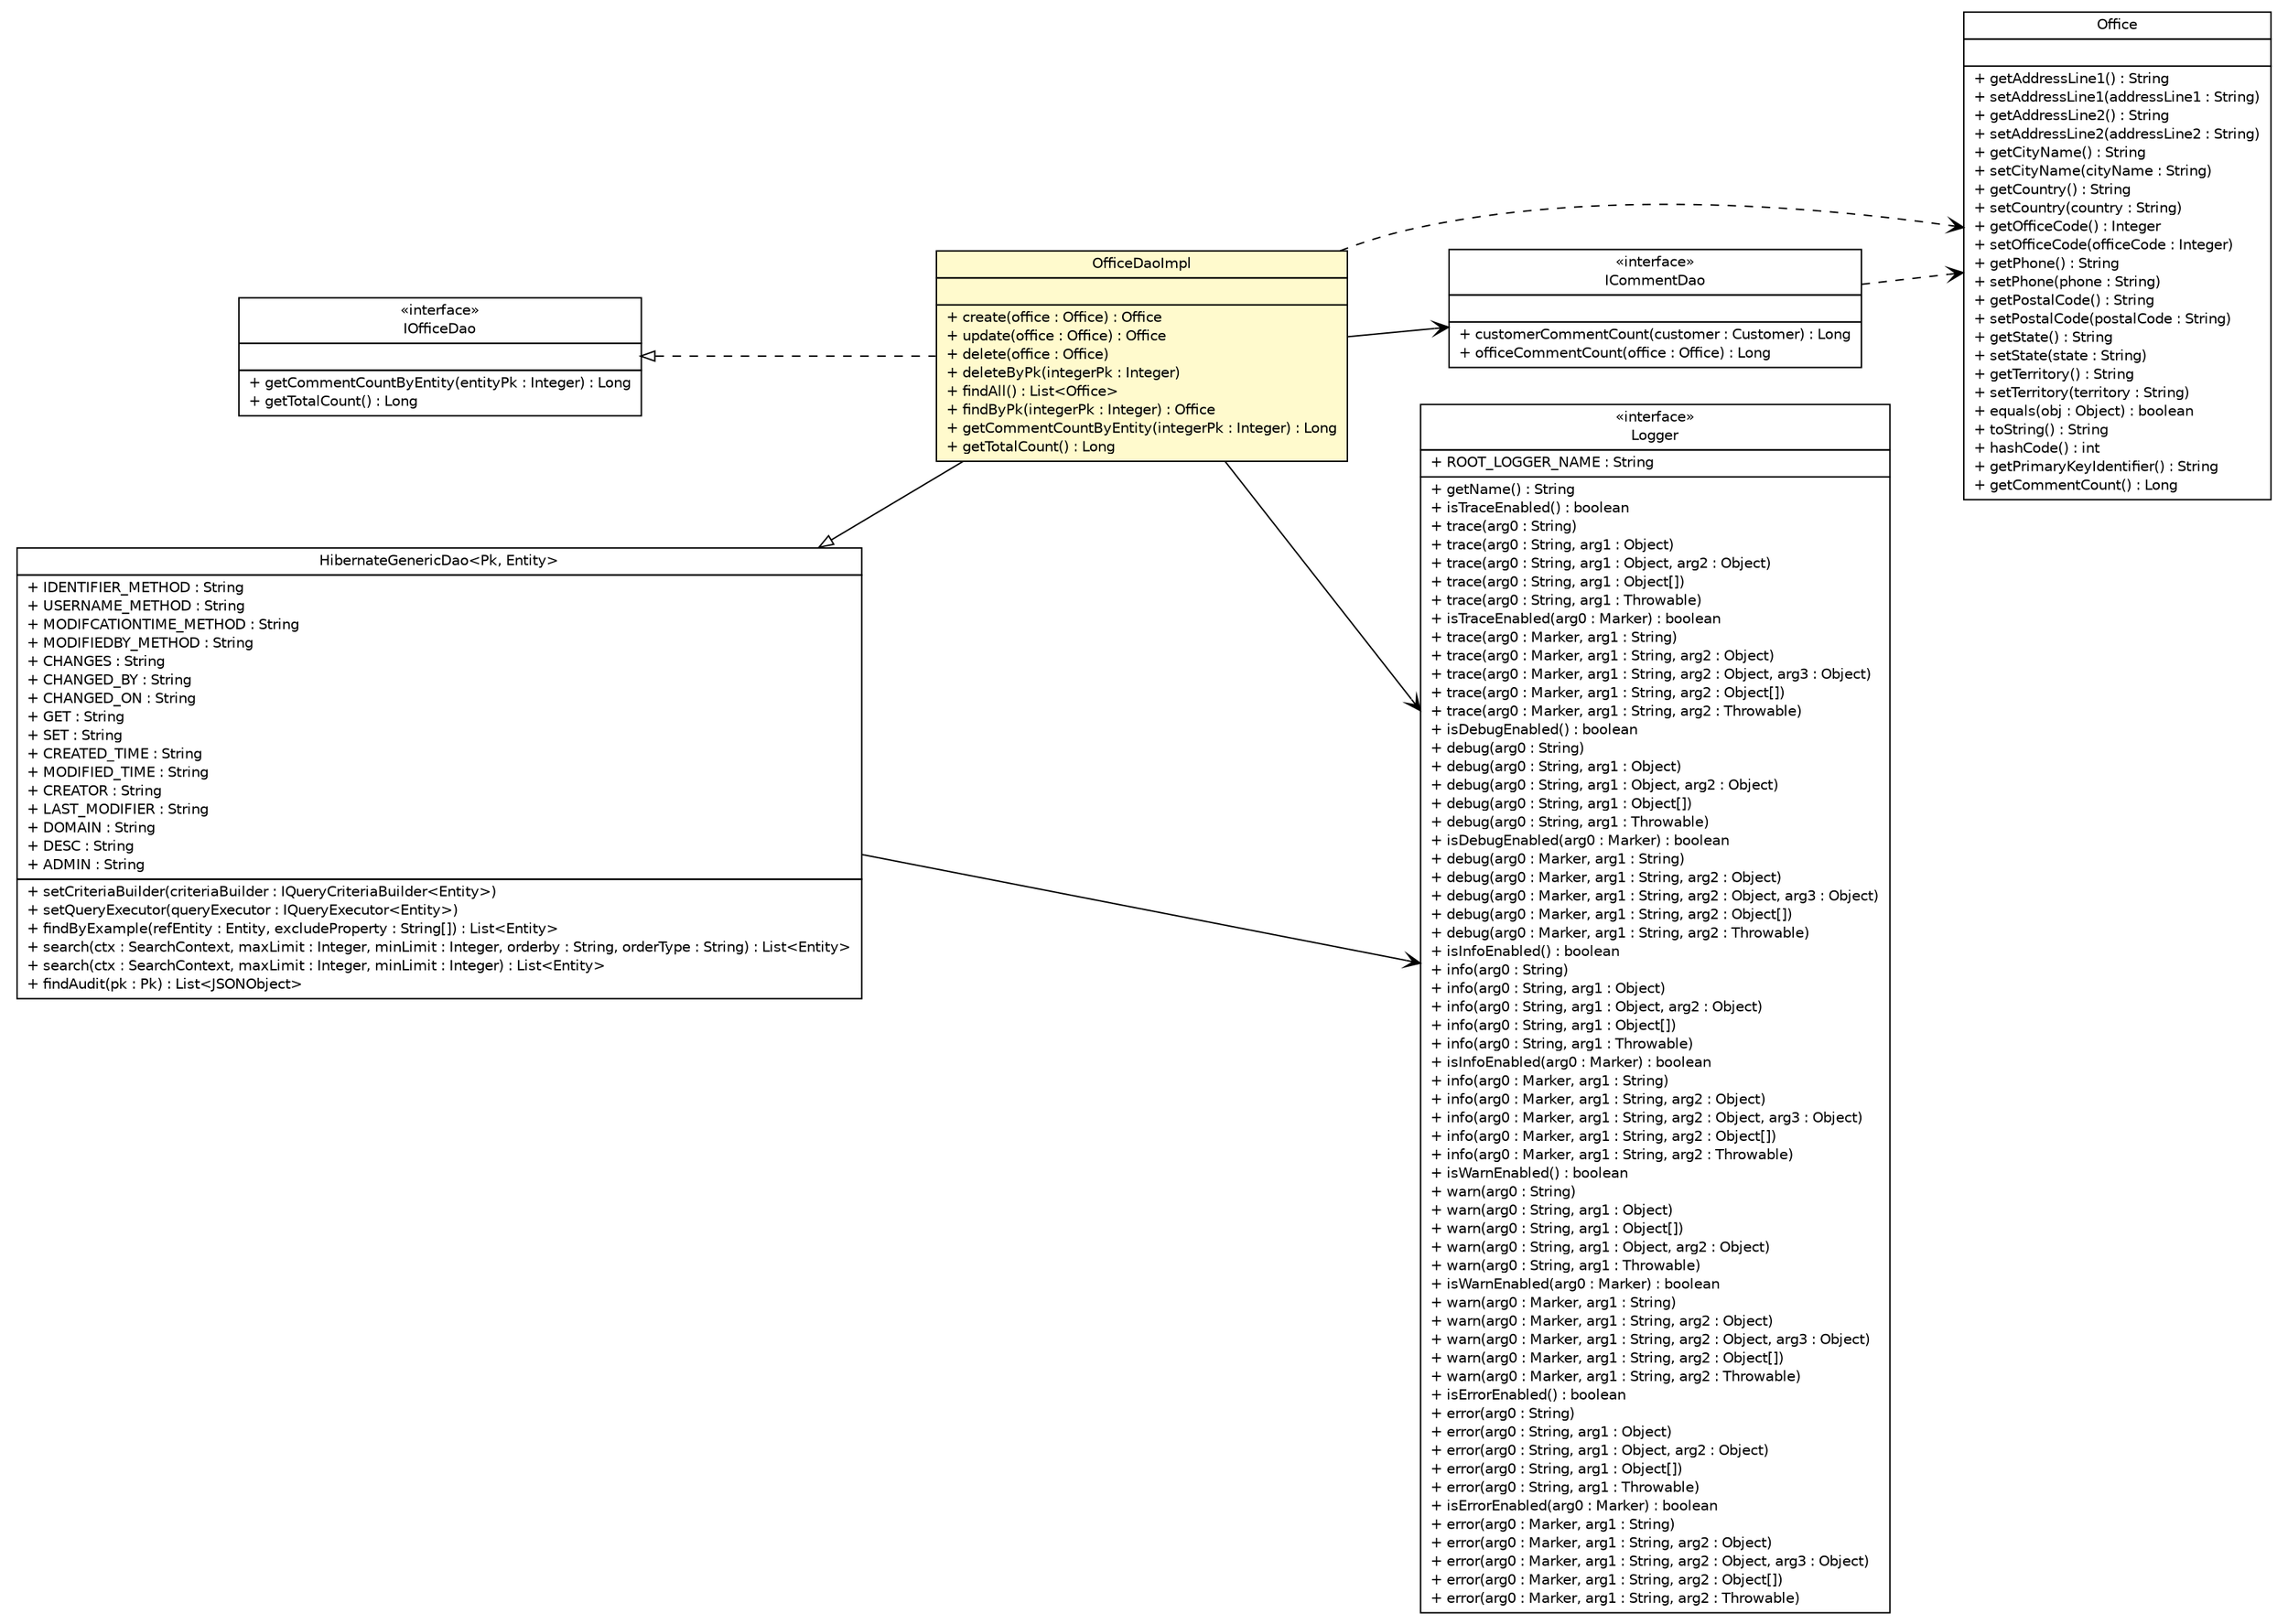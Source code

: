 #!/usr/local/bin/dot
#
# Class diagram 
# Generated by UMLGraph version 5.1 (http://www.umlgraph.org/)
#

digraph G {
	edge [fontname="Helvetica",fontsize=10,labelfontname="Helvetica",labelfontsize=10];
	node [fontname="Helvetica",fontsize=10,shape=plaintext];
	nodesep=0.25;
	ranksep=0.5;
	rankdir=LR;
	// com.inn.headstartdemo.model.Office
	c71727 [label=<<table title="com.inn.headstartdemo.model.Office" border="0" cellborder="1" cellspacing="0" cellpadding="2" port="p" href="../../model/Office.html">
		<tr><td><table border="0" cellspacing="0" cellpadding="1">
<tr><td align="center" balign="center"> Office </td></tr>
		</table></td></tr>
		<tr><td><table border="0" cellspacing="0" cellpadding="1">
<tr><td align="left" balign="left">  </td></tr>
		</table></td></tr>
		<tr><td><table border="0" cellspacing="0" cellpadding="1">
<tr><td align="left" balign="left"> + getAddressLine1() : String </td></tr>
<tr><td align="left" balign="left"> + setAddressLine1(addressLine1 : String) </td></tr>
<tr><td align="left" balign="left"> + getAddressLine2() : String </td></tr>
<tr><td align="left" balign="left"> + setAddressLine2(addressLine2 : String) </td></tr>
<tr><td align="left" balign="left"> + getCityName() : String </td></tr>
<tr><td align="left" balign="left"> + setCityName(cityName : String) </td></tr>
<tr><td align="left" balign="left"> + getCountry() : String </td></tr>
<tr><td align="left" balign="left"> + setCountry(country : String) </td></tr>
<tr><td align="left" balign="left"> + getOfficeCode() : Integer </td></tr>
<tr><td align="left" balign="left"> + setOfficeCode(officeCode : Integer) </td></tr>
<tr><td align="left" balign="left"> + getPhone() : String </td></tr>
<tr><td align="left" balign="left"> + setPhone(phone : String) </td></tr>
<tr><td align="left" balign="left"> + getPostalCode() : String </td></tr>
<tr><td align="left" balign="left"> + setPostalCode(postalCode : String) </td></tr>
<tr><td align="left" balign="left"> + getState() : String </td></tr>
<tr><td align="left" balign="left"> + setState(state : String) </td></tr>
<tr><td align="left" balign="left"> + getTerritory() : String </td></tr>
<tr><td align="left" balign="left"> + setTerritory(territory : String) </td></tr>
<tr><td align="left" balign="left"> + equals(obj : Object) : boolean </td></tr>
<tr><td align="left" balign="left"> + toString() : String </td></tr>
<tr><td align="left" balign="left"> + hashCode() : int </td></tr>
<tr><td align="left" balign="left"> + getPrimaryKeyIdentifier() : String </td></tr>
<tr><td align="left" balign="left"> + getCommentCount() : Long </td></tr>
		</table></td></tr>
		</table>>, fontname="Helvetica", fontcolor="black", fontsize=10.0];
	// com.inn.headstartdemo.dao.IOfficeDao
	c71762 [label=<<table title="com.inn.headstartdemo.dao.IOfficeDao" border="0" cellborder="1" cellspacing="0" cellpadding="2" port="p" href="../IOfficeDao.html">
		<tr><td><table border="0" cellspacing="0" cellpadding="1">
<tr><td align="center" balign="center"> &#171;interface&#187; </td></tr>
<tr><td align="center" balign="center"> IOfficeDao </td></tr>
		</table></td></tr>
		<tr><td><table border="0" cellspacing="0" cellpadding="1">
<tr><td align="left" balign="left">  </td></tr>
		</table></td></tr>
		<tr><td><table border="0" cellspacing="0" cellpadding="1">
<tr><td align="left" balign="left"> + getCommentCountByEntity(entityPk : Integer) : Long </td></tr>
<tr><td align="left" balign="left"> + getTotalCount() : Long </td></tr>
		</table></td></tr>
		</table>>, fontname="Helvetica", fontcolor="black", fontsize=10.0];
	// com.inn.headstartdemo.dao.ICommentDao
	c71768 [label=<<table title="com.inn.headstartdemo.dao.ICommentDao" border="0" cellborder="1" cellspacing="0" cellpadding="2" port="p" href="../ICommentDao.html">
		<tr><td><table border="0" cellspacing="0" cellpadding="1">
<tr><td align="center" balign="center"> &#171;interface&#187; </td></tr>
<tr><td align="center" balign="center"> ICommentDao </td></tr>
		</table></td></tr>
		<tr><td><table border="0" cellspacing="0" cellpadding="1">
<tr><td align="left" balign="left">  </td></tr>
		</table></td></tr>
		<tr><td><table border="0" cellspacing="0" cellpadding="1">
<tr><td align="left" balign="left"> + customerCommentCount(customer : Customer) : Long </td></tr>
<tr><td align="left" balign="left"> + officeCommentCount(office : Office) : Long </td></tr>
		</table></td></tr>
		</table>>, fontname="Helvetica", fontcolor="black", fontsize=10.0];
	// com.inn.headstartdemo.dao.generic.impl.HibernateGenericDao<Pk, Entity>
	c71788 [label=<<table title="com.inn.headstartdemo.dao.generic.impl.HibernateGenericDao" border="0" cellborder="1" cellspacing="0" cellpadding="2" port="p" href="../generic/impl/HibernateGenericDao.html">
		<tr><td><table border="0" cellspacing="0" cellpadding="1">
<tr><td align="center" balign="center"> HibernateGenericDao&lt;Pk, Entity&gt; </td></tr>
		</table></td></tr>
		<tr><td><table border="0" cellspacing="0" cellpadding="1">
<tr><td align="left" balign="left"> + IDENTIFIER_METHOD : String </td></tr>
<tr><td align="left" balign="left"> + USERNAME_METHOD : String </td></tr>
<tr><td align="left" balign="left"> + MODIFCATIONTIME_METHOD : String </td></tr>
<tr><td align="left" balign="left"> + MODIFIEDBY_METHOD : String </td></tr>
<tr><td align="left" balign="left"> + CHANGES : String </td></tr>
<tr><td align="left" balign="left"> + CHANGED_BY : String </td></tr>
<tr><td align="left" balign="left"> + CHANGED_ON : String </td></tr>
<tr><td align="left" balign="left"> + GET : String </td></tr>
<tr><td align="left" balign="left"> + SET : String </td></tr>
<tr><td align="left" balign="left"> + CREATED_TIME : String </td></tr>
<tr><td align="left" balign="left"> + MODIFIED_TIME : String </td></tr>
<tr><td align="left" balign="left"> + CREATOR : String </td></tr>
<tr><td align="left" balign="left"> + LAST_MODIFIER : String </td></tr>
<tr><td align="left" balign="left"> + DOMAIN : String </td></tr>
<tr><td align="left" balign="left"> + DESC : String </td></tr>
<tr><td align="left" balign="left"> + ADMIN : String </td></tr>
		</table></td></tr>
		<tr><td><table border="0" cellspacing="0" cellpadding="1">
<tr><td align="left" balign="left"> + setCriteriaBuilder(criteriaBuilder : IQueryCriteriaBuilder&lt;Entity&gt;) </td></tr>
<tr><td align="left" balign="left"> + setQueryExecutor(queryExecutor : IQueryExecutor&lt;Entity&gt;) </td></tr>
<tr><td align="left" balign="left"> + findByExample(refEntity : Entity, excludeProperty : String[]) : List&lt;Entity&gt; </td></tr>
<tr><td align="left" balign="left"> + search(ctx : SearchContext, maxLimit : Integer, minLimit : Integer, orderby : String, orderType : String) : List&lt;Entity&gt; </td></tr>
<tr><td align="left" balign="left"> + search(ctx : SearchContext, maxLimit : Integer, minLimit : Integer) : List&lt;Entity&gt; </td></tr>
<tr><td align="left" balign="left"> + findAudit(pk : Pk) : List&lt;JSONObject&gt; </td></tr>
		</table></td></tr>
		</table>>, fontname="Helvetica", fontcolor="black", fontsize=10.0];
	// com.inn.headstartdemo.dao.impl.OfficeDaoImpl
	c71811 [label=<<table title="com.inn.headstartdemo.dao.impl.OfficeDaoImpl" border="0" cellborder="1" cellspacing="0" cellpadding="2" port="p" bgcolor="lemonChiffon" href="./OfficeDaoImpl.html">
		<tr><td><table border="0" cellspacing="0" cellpadding="1">
<tr><td align="center" balign="center"> OfficeDaoImpl </td></tr>
		</table></td></tr>
		<tr><td><table border="0" cellspacing="0" cellpadding="1">
<tr><td align="left" balign="left">  </td></tr>
		</table></td></tr>
		<tr><td><table border="0" cellspacing="0" cellpadding="1">
<tr><td align="left" balign="left"> + create(office : Office) : Office </td></tr>
<tr><td align="left" balign="left"> + update(office : Office) : Office </td></tr>
<tr><td align="left" balign="left"> + delete(office : Office) </td></tr>
<tr><td align="left" balign="left"> + deleteByPk(integerPk : Integer) </td></tr>
<tr><td align="left" balign="left"> + findAll() : List&lt;Office&gt; </td></tr>
<tr><td align="left" balign="left"> + findByPk(integerPk : Integer) : Office </td></tr>
<tr><td align="left" balign="left"> + getCommentCountByEntity(integerPk : Integer) : Long </td></tr>
<tr><td align="left" balign="left"> + getTotalCount() : Long </td></tr>
		</table></td></tr>
		</table>>, fontname="Helvetica", fontcolor="black", fontsize=10.0];
	//com.inn.headstartdemo.dao.impl.OfficeDaoImpl extends com.inn.headstartdemo.dao.generic.impl.HibernateGenericDao<java.lang.Integer, com.inn.headstartdemo.model.Office>
	c71788:p -> c71811:p [dir=back,arrowtail=empty];
	//com.inn.headstartdemo.dao.impl.OfficeDaoImpl implements com.inn.headstartdemo.dao.IOfficeDao
	c71762:p -> c71811:p [dir=back,arrowtail=empty,style=dashed];
	// com.inn.headstartdemo.dao.generic.impl.HibernateGenericDao<Pk, Entity> NAVASSOC org.slf4j.Logger
	c71788:p -> c71823:p [taillabel="", label="", headlabel="", fontname="Helvetica", fontcolor="black", fontsize=10.0, color="black", arrowhead=open];
	// com.inn.headstartdemo.dao.impl.OfficeDaoImpl NAVASSOC org.slf4j.Logger
	c71811:p -> c71823:p [taillabel="", label="", headlabel="", fontname="Helvetica", fontcolor="black", fontsize=10.0, color="black", arrowhead=open];
	// com.inn.headstartdemo.dao.impl.OfficeDaoImpl NAVASSOC com.inn.headstartdemo.dao.ICommentDao
	c71811:p -> c71768:p [taillabel="", label="", headlabel="", fontname="Helvetica", fontcolor="black", fontsize=10.0, color="black", arrowhead=open];
	// com.inn.headstartdemo.dao.ICommentDao DEPEND com.inn.headstartdemo.model.Office
	c71768:p -> c71727:p [taillabel="", label="", headlabel="", fontname="Helvetica", fontcolor="black", fontsize=10.0, color="black", arrowhead=open, style=dashed];
	// com.inn.headstartdemo.dao.impl.OfficeDaoImpl DEPEND com.inn.headstartdemo.model.Office
	c71811:p -> c71727:p [taillabel="", label="", headlabel="", fontname="Helvetica", fontcolor="black", fontsize=10.0, color="black", arrowhead=open, style=dashed];
	// org.slf4j.Logger
	c71823 [label=<<table title="org.slf4j.Logger" border="0" cellborder="1" cellspacing="0" cellpadding="2" port="p" href="http://java.sun.com/j2se/1.4.2/docs/api/org/slf4j/Logger.html">
		<tr><td><table border="0" cellspacing="0" cellpadding="1">
<tr><td align="center" balign="center"> &#171;interface&#187; </td></tr>
<tr><td align="center" balign="center"> Logger </td></tr>
		</table></td></tr>
		<tr><td><table border="0" cellspacing="0" cellpadding="1">
<tr><td align="left" balign="left"> + ROOT_LOGGER_NAME : String </td></tr>
		</table></td></tr>
		<tr><td><table border="0" cellspacing="0" cellpadding="1">
<tr><td align="left" balign="left"> + getName() : String </td></tr>
<tr><td align="left" balign="left"> + isTraceEnabled() : boolean </td></tr>
<tr><td align="left" balign="left"> + trace(arg0 : String) </td></tr>
<tr><td align="left" balign="left"> + trace(arg0 : String, arg1 : Object) </td></tr>
<tr><td align="left" balign="left"> + trace(arg0 : String, arg1 : Object, arg2 : Object) </td></tr>
<tr><td align="left" balign="left"> + trace(arg0 : String, arg1 : Object[]) </td></tr>
<tr><td align="left" balign="left"> + trace(arg0 : String, arg1 : Throwable) </td></tr>
<tr><td align="left" balign="left"> + isTraceEnabled(arg0 : Marker) : boolean </td></tr>
<tr><td align="left" balign="left"> + trace(arg0 : Marker, arg1 : String) </td></tr>
<tr><td align="left" balign="left"> + trace(arg0 : Marker, arg1 : String, arg2 : Object) </td></tr>
<tr><td align="left" balign="left"> + trace(arg0 : Marker, arg1 : String, arg2 : Object, arg3 : Object) </td></tr>
<tr><td align="left" balign="left"> + trace(arg0 : Marker, arg1 : String, arg2 : Object[]) </td></tr>
<tr><td align="left" balign="left"> + trace(arg0 : Marker, arg1 : String, arg2 : Throwable) </td></tr>
<tr><td align="left" balign="left"> + isDebugEnabled() : boolean </td></tr>
<tr><td align="left" balign="left"> + debug(arg0 : String) </td></tr>
<tr><td align="left" balign="left"> + debug(arg0 : String, arg1 : Object) </td></tr>
<tr><td align="left" balign="left"> + debug(arg0 : String, arg1 : Object, arg2 : Object) </td></tr>
<tr><td align="left" balign="left"> + debug(arg0 : String, arg1 : Object[]) </td></tr>
<tr><td align="left" balign="left"> + debug(arg0 : String, arg1 : Throwable) </td></tr>
<tr><td align="left" balign="left"> + isDebugEnabled(arg0 : Marker) : boolean </td></tr>
<tr><td align="left" balign="left"> + debug(arg0 : Marker, arg1 : String) </td></tr>
<tr><td align="left" balign="left"> + debug(arg0 : Marker, arg1 : String, arg2 : Object) </td></tr>
<tr><td align="left" balign="left"> + debug(arg0 : Marker, arg1 : String, arg2 : Object, arg3 : Object) </td></tr>
<tr><td align="left" balign="left"> + debug(arg0 : Marker, arg1 : String, arg2 : Object[]) </td></tr>
<tr><td align="left" balign="left"> + debug(arg0 : Marker, arg1 : String, arg2 : Throwable) </td></tr>
<tr><td align="left" balign="left"> + isInfoEnabled() : boolean </td></tr>
<tr><td align="left" balign="left"> + info(arg0 : String) </td></tr>
<tr><td align="left" balign="left"> + info(arg0 : String, arg1 : Object) </td></tr>
<tr><td align="left" balign="left"> + info(arg0 : String, arg1 : Object, arg2 : Object) </td></tr>
<tr><td align="left" balign="left"> + info(arg0 : String, arg1 : Object[]) </td></tr>
<tr><td align="left" balign="left"> + info(arg0 : String, arg1 : Throwable) </td></tr>
<tr><td align="left" balign="left"> + isInfoEnabled(arg0 : Marker) : boolean </td></tr>
<tr><td align="left" balign="left"> + info(arg0 : Marker, arg1 : String) </td></tr>
<tr><td align="left" balign="left"> + info(arg0 : Marker, arg1 : String, arg2 : Object) </td></tr>
<tr><td align="left" balign="left"> + info(arg0 : Marker, arg1 : String, arg2 : Object, arg3 : Object) </td></tr>
<tr><td align="left" balign="left"> + info(arg0 : Marker, arg1 : String, arg2 : Object[]) </td></tr>
<tr><td align="left" balign="left"> + info(arg0 : Marker, arg1 : String, arg2 : Throwable) </td></tr>
<tr><td align="left" balign="left"> + isWarnEnabled() : boolean </td></tr>
<tr><td align="left" balign="left"> + warn(arg0 : String) </td></tr>
<tr><td align="left" balign="left"> + warn(arg0 : String, arg1 : Object) </td></tr>
<tr><td align="left" balign="left"> + warn(arg0 : String, arg1 : Object[]) </td></tr>
<tr><td align="left" balign="left"> + warn(arg0 : String, arg1 : Object, arg2 : Object) </td></tr>
<tr><td align="left" balign="left"> + warn(arg0 : String, arg1 : Throwable) </td></tr>
<tr><td align="left" balign="left"> + isWarnEnabled(arg0 : Marker) : boolean </td></tr>
<tr><td align="left" balign="left"> + warn(arg0 : Marker, arg1 : String) </td></tr>
<tr><td align="left" balign="left"> + warn(arg0 : Marker, arg1 : String, arg2 : Object) </td></tr>
<tr><td align="left" balign="left"> + warn(arg0 : Marker, arg1 : String, arg2 : Object, arg3 : Object) </td></tr>
<tr><td align="left" balign="left"> + warn(arg0 : Marker, arg1 : String, arg2 : Object[]) </td></tr>
<tr><td align="left" balign="left"> + warn(arg0 : Marker, arg1 : String, arg2 : Throwable) </td></tr>
<tr><td align="left" balign="left"> + isErrorEnabled() : boolean </td></tr>
<tr><td align="left" balign="left"> + error(arg0 : String) </td></tr>
<tr><td align="left" balign="left"> + error(arg0 : String, arg1 : Object) </td></tr>
<tr><td align="left" balign="left"> + error(arg0 : String, arg1 : Object, arg2 : Object) </td></tr>
<tr><td align="left" balign="left"> + error(arg0 : String, arg1 : Object[]) </td></tr>
<tr><td align="left" balign="left"> + error(arg0 : String, arg1 : Throwable) </td></tr>
<tr><td align="left" balign="left"> + isErrorEnabled(arg0 : Marker) : boolean </td></tr>
<tr><td align="left" balign="left"> + error(arg0 : Marker, arg1 : String) </td></tr>
<tr><td align="left" balign="left"> + error(arg0 : Marker, arg1 : String, arg2 : Object) </td></tr>
<tr><td align="left" balign="left"> + error(arg0 : Marker, arg1 : String, arg2 : Object, arg3 : Object) </td></tr>
<tr><td align="left" balign="left"> + error(arg0 : Marker, arg1 : String, arg2 : Object[]) </td></tr>
<tr><td align="left" balign="left"> + error(arg0 : Marker, arg1 : String, arg2 : Throwable) </td></tr>
		</table></td></tr>
		</table>>, fontname="Helvetica", fontcolor="black", fontsize=10.0];
}


